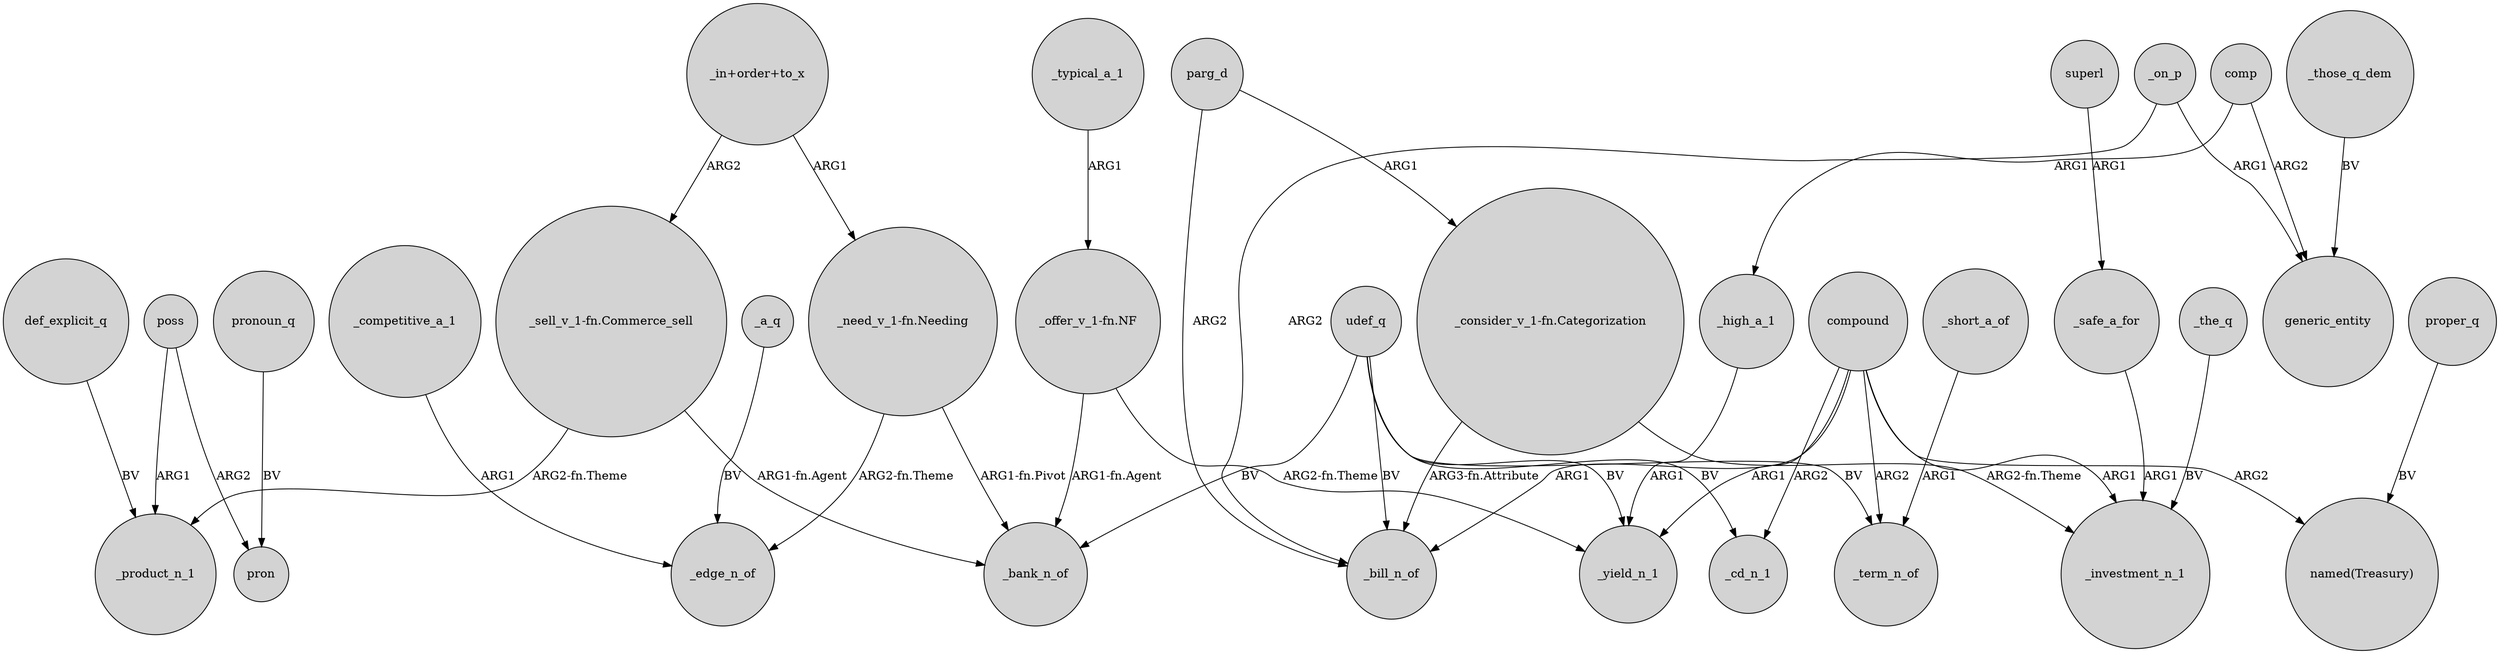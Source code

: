 digraph {
	node [shape=circle style=filled]
	def_explicit_q -> _product_n_1 [label=BV]
	compound -> "named(Treasury)" [label=ARG2]
	poss -> _product_n_1 [label=ARG1]
	compound -> _bill_n_of [label=ARG1]
	poss -> pron [label=ARG2]
	compound -> _term_n_of [label=ARG2]
	_safe_a_for -> _investment_n_1 [label=ARG1]
	"_consider_v_1-fn.Categorization" -> _bill_n_of [label="ARG3-fn.Attribute"]
	"_in+order+to_x" -> "_need_v_1-fn.Needing" [label=ARG1]
	_short_a_of -> _term_n_of [label=ARG1]
	parg_d -> "_consider_v_1-fn.Categorization" [label=ARG1]
	compound -> _yield_n_1 [label=ARG1]
	udef_q -> _bill_n_of [label=BV]
	"_need_v_1-fn.Needing" -> _bank_n_of [label="ARG1-fn.Pivot"]
	_competitive_a_1 -> _edge_n_of [label=ARG1]
	comp -> _high_a_1 [label=ARG1]
	"_consider_v_1-fn.Categorization" -> _investment_n_1 [label="ARG2-fn.Theme"]
	udef_q -> _cd_n_1 [label=BV]
	parg_d -> _bill_n_of [label=ARG2]
	compound -> _investment_n_1 [label=ARG1]
	pronoun_q -> pron [label=BV]
	"_offer_v_1-fn.NF" -> _yield_n_1 [label="ARG2-fn.Theme"]
	superl -> _safe_a_for [label=ARG1]
	"_offer_v_1-fn.NF" -> _bank_n_of [label="ARG1-fn.Agent"]
	"_sell_v_1-fn.Commerce_sell" -> _product_n_1 [label="ARG2-fn.Theme"]
	udef_q -> _term_n_of [label=BV]
	_high_a_1 -> _yield_n_1 [label=ARG1]
	_a_q -> _edge_n_of [label=BV]
	proper_q -> "named(Treasury)" [label=BV]
	_on_p -> _bill_n_of [label=ARG2]
	_on_p -> generic_entity [label=ARG1]
	_the_q -> _investment_n_1 [label=BV]
	_typical_a_1 -> "_offer_v_1-fn.NF" [label=ARG1]
	comp -> generic_entity [label=ARG2]
	"_in+order+to_x" -> "_sell_v_1-fn.Commerce_sell" [label=ARG2]
	"_need_v_1-fn.Needing" -> _edge_n_of [label="ARG2-fn.Theme"]
	udef_q -> _yield_n_1 [label=BV]
	_those_q_dem -> generic_entity [label=BV]
	compound -> _cd_n_1 [label=ARG2]
	udef_q -> _bank_n_of [label=BV]
	"_sell_v_1-fn.Commerce_sell" -> _bank_n_of [label="ARG1-fn.Agent"]
}
